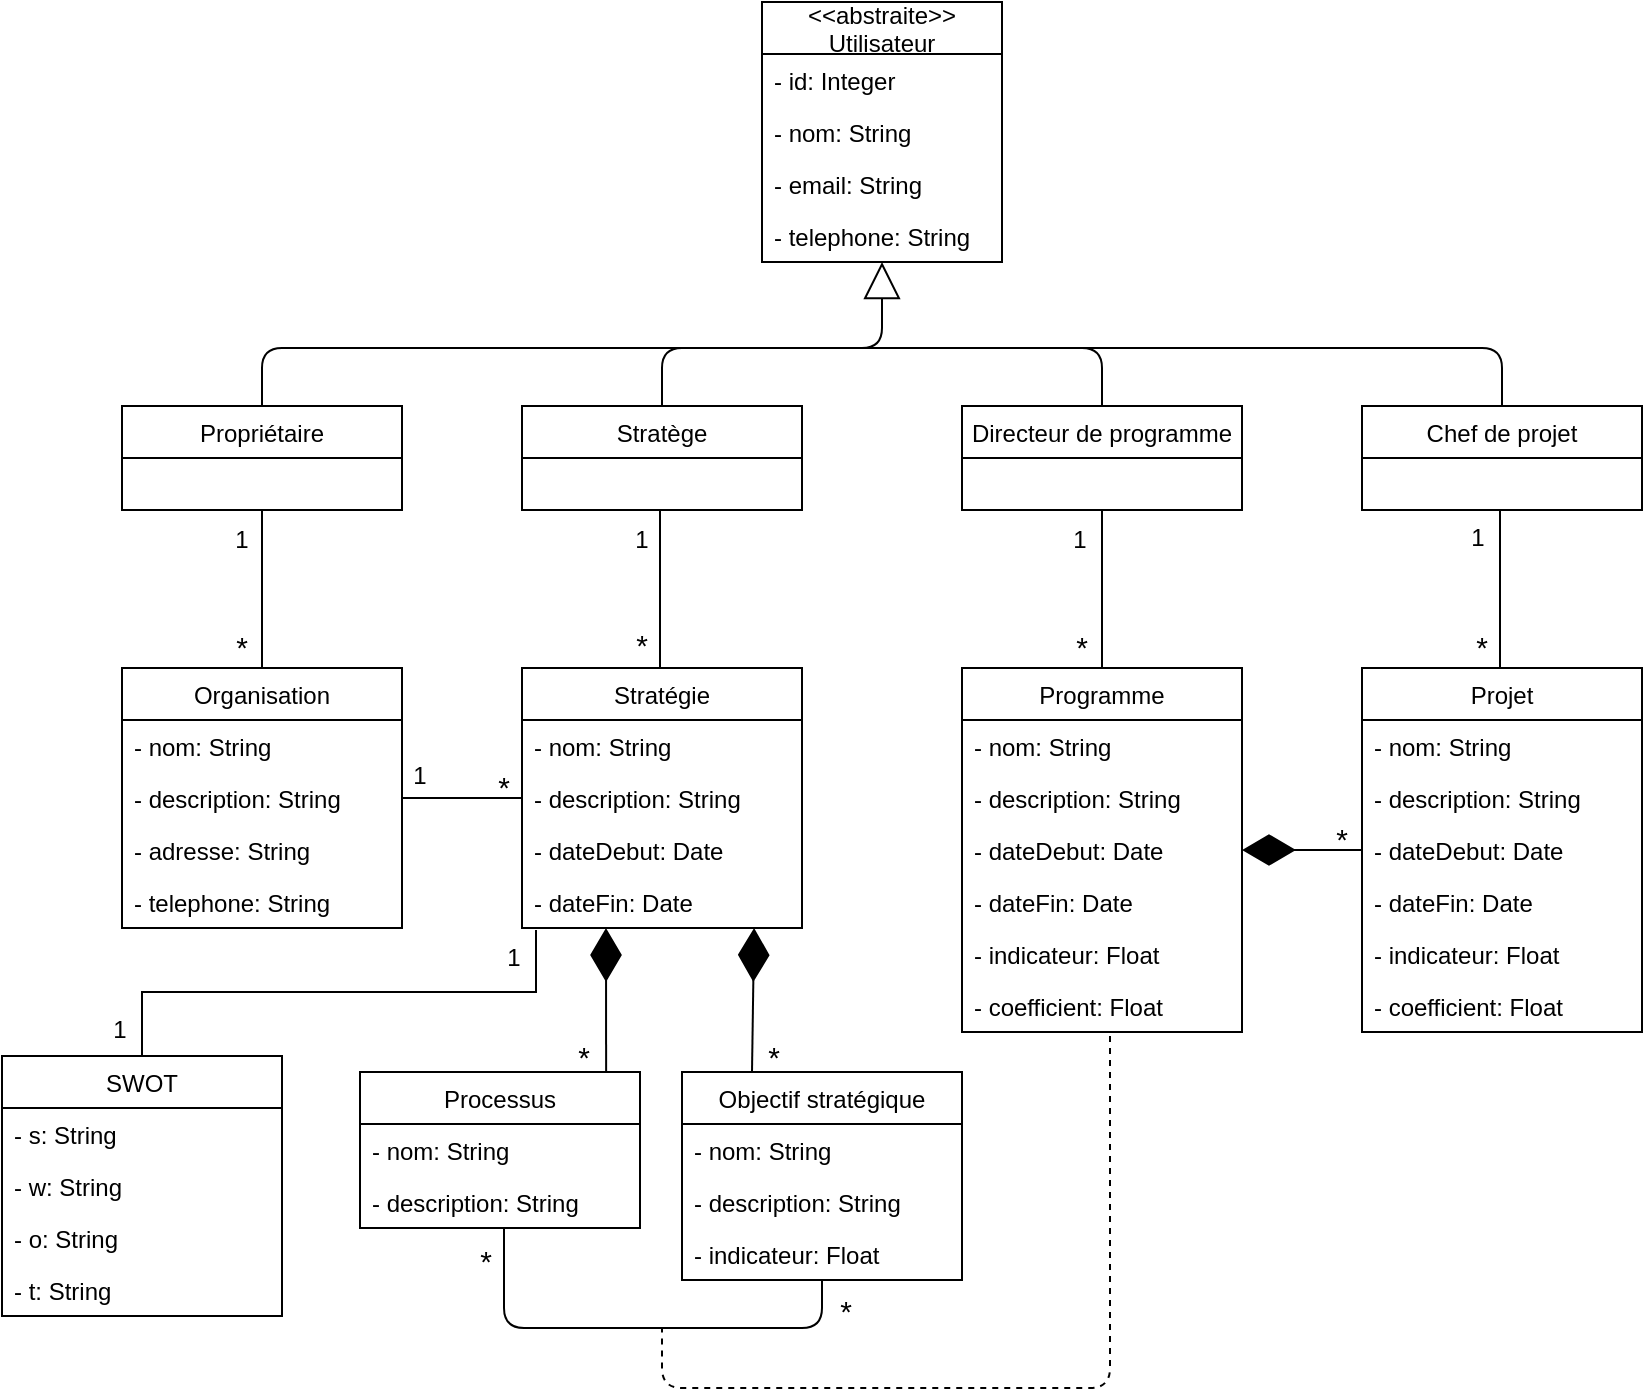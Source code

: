 <mxfile version="10.6.7" type="device"><diagram name="Page-1" id="929967ad-93f9-6ef4-fab6-5d389245f69c"><mxGraphModel dx="1398" dy="811" grid="1" gridSize="10" guides="1" tooltips="1" connect="1" arrows="1" fold="1" page="1" pageScale="1.5" pageWidth="1169" pageHeight="826" background="none" math="0" shadow="0"><root><mxCell id="0" style=";html=1;"/><mxCell id="1" style=";html=1;" parent="0"/><mxCell id="4DqlRqxjPxfYeF8jsNYC-2" value="&lt;&lt;abstraite&gt;&gt;&#xA;Utilisateur" style="swimlane;fontStyle=0;childLayout=stackLayout;horizontal=1;startSize=26;fillColor=none;horizontalStack=0;resizeParent=1;resizeParentMax=0;resizeLast=0;collapsible=1;marginBottom=0;align=center;" parent="1" vertex="1"><mxGeometry x="580" y="247" width="120" height="130" as="geometry"><mxRectangle x="570" y="280" width="160" height="26" as="alternateBounds"/></mxGeometry></mxCell><mxCell id="4DqlRqxjPxfYeF8jsNYC-3" value="- id: Integer" style="text;strokeColor=none;fillColor=none;align=left;verticalAlign=middle;spacingLeft=4;spacingRight=4;overflow=hidden;rotatable=0;points=[[0,0.5],[1,0.5]];portConstraint=eastwest;" parent="4DqlRqxjPxfYeF8jsNYC-2" vertex="1"><mxGeometry y="26" width="120" height="26" as="geometry"/></mxCell><mxCell id="4DqlRqxjPxfYeF8jsNYC-8" value="- nom: String" style="text;strokeColor=none;fillColor=none;align=left;verticalAlign=middle;spacingLeft=4;spacingRight=4;overflow=hidden;rotatable=0;points=[[0,0.5],[1,0.5]];portConstraint=eastwest;" parent="4DqlRqxjPxfYeF8jsNYC-2" vertex="1"><mxGeometry y="52" width="120" height="26" as="geometry"/></mxCell><mxCell id="4DqlRqxjPxfYeF8jsNYC-9" value="- email: String" style="text;strokeColor=none;fillColor=none;align=left;verticalAlign=middle;spacingLeft=4;spacingRight=4;overflow=hidden;rotatable=0;points=[[0,0.5],[1,0.5]];portConstraint=eastwest;" parent="4DqlRqxjPxfYeF8jsNYC-2" vertex="1"><mxGeometry y="78" width="120" height="26" as="geometry"/></mxCell><mxCell id="4DqlRqxjPxfYeF8jsNYC-41" value="- telephone: String" style="text;strokeColor=none;fillColor=none;align=left;verticalAlign=middle;spacingLeft=4;spacingRight=4;overflow=hidden;rotatable=0;points=[[0,0.5],[1,0.5]];portConstraint=eastwest;" parent="4DqlRqxjPxfYeF8jsNYC-2" vertex="1"><mxGeometry y="104" width="120" height="26" as="geometry"/></mxCell><mxCell id="4DqlRqxjPxfYeF8jsNYC-11" value="Propriétaire" style="swimlane;fontStyle=0;childLayout=stackLayout;horizontal=1;startSize=26;fillColor=none;horizontalStack=0;resizeParent=1;resizeParentMax=0;resizeLast=0;collapsible=1;marginBottom=0;" parent="1" vertex="1"><mxGeometry x="260" y="449" width="140" height="52" as="geometry"/></mxCell><mxCell id="4DqlRqxjPxfYeF8jsNYC-15" value="Stratège" style="swimlane;fontStyle=0;childLayout=stackLayout;horizontal=1;startSize=26;fillColor=none;horizontalStack=0;resizeParent=1;resizeParentMax=0;resizeLast=0;collapsible=1;marginBottom=0;" parent="1" vertex="1"><mxGeometry x="460" y="449" width="140" height="52" as="geometry"><mxRectangle x="460" y="449" width="80" height="26" as="alternateBounds"/></mxGeometry></mxCell><mxCell id="4DqlRqxjPxfYeF8jsNYC-23" value="Chef de projet" style="swimlane;fontStyle=0;childLayout=stackLayout;horizontal=1;startSize=26;fillColor=none;horizontalStack=0;resizeParent=1;resizeParentMax=0;resizeLast=0;collapsible=1;marginBottom=0;" parent="1" vertex="1"><mxGeometry x="880" y="449" width="140" height="52" as="geometry"/></mxCell><mxCell id="4DqlRqxjPxfYeF8jsNYC-19" value="Directeur de programme" style="swimlane;fontStyle=0;childLayout=stackLayout;horizontal=1;startSize=26;fillColor=none;horizontalStack=0;resizeParent=1;resizeParentMax=0;resizeLast=0;collapsible=1;marginBottom=0;" parent="1" vertex="1"><mxGeometry x="680" y="449" width="140" height="52" as="geometry"/></mxCell><mxCell id="4DqlRqxjPxfYeF8jsNYC-27" value="" style="endArrow=block;endSize=16;endFill=0;html=1;exitX=0.5;exitY=0;exitDx=0;exitDy=0;entryX=0.5;entryY=1;entryDx=0;entryDy=0;" parent="1" source="4DqlRqxjPxfYeF8jsNYC-11" target="4DqlRqxjPxfYeF8jsNYC-2" edge="1"><mxGeometry width="160" relative="1" as="geometry"><mxPoint x="310" y="400" as="sourcePoint"/><mxPoint x="330" y="410" as="targetPoint"/><Array as="points"><mxPoint x="330" y="420"/><mxPoint x="640" y="420"/></Array></mxGeometry></mxCell><mxCell id="4DqlRqxjPxfYeF8jsNYC-29" value="" style="endArrow=none;html=1;exitX=0.5;exitY=0;exitDx=0;exitDy=0;" parent="1" source="4DqlRqxjPxfYeF8jsNYC-15" edge="1"><mxGeometry width="50" height="50" relative="1" as="geometry"><mxPoint x="500" y="409" as="sourcePoint"/><mxPoint x="600" y="420" as="targetPoint"/><Array as="points"><mxPoint x="530" y="420"/></Array></mxGeometry></mxCell><mxCell id="4DqlRqxjPxfYeF8jsNYC-33" value="" style="endArrow=none;html=1;exitX=0.5;exitY=0;exitDx=0;exitDy=0;" parent="1" source="4DqlRqxjPxfYeF8jsNYC-19" edge="1"><mxGeometry width="50" height="50" relative="1" as="geometry"><mxPoint x="750" y="430" as="sourcePoint"/><mxPoint x="590" y="420" as="targetPoint"/><Array as="points"><mxPoint x="750" y="420"/></Array></mxGeometry></mxCell><mxCell id="4DqlRqxjPxfYeF8jsNYC-34" value="" style="endArrow=none;html=1;exitX=0.5;exitY=0;exitDx=0;exitDy=0;" parent="1" source="4DqlRqxjPxfYeF8jsNYC-23" edge="1"><mxGeometry width="50" height="50" relative="1" as="geometry"><mxPoint x="890" y="421" as="sourcePoint"/><mxPoint x="720" y="420" as="targetPoint"/><Array as="points"><mxPoint x="950" y="420"/></Array></mxGeometry></mxCell><mxCell id="4DqlRqxjPxfYeF8jsNYC-35" value="Organisation" style="swimlane;fontStyle=0;childLayout=stackLayout;horizontal=1;startSize=26;fillColor=none;horizontalStack=0;resizeParent=1;resizeParentMax=0;resizeLast=0;collapsible=1;marginBottom=0;align=center;" parent="1" vertex="1"><mxGeometry x="260" y="580" width="140" height="130" as="geometry"/></mxCell><mxCell id="4DqlRqxjPxfYeF8jsNYC-36" value="- nom: String" style="text;strokeColor=none;fillColor=none;align=left;verticalAlign=top;spacingLeft=4;spacingRight=4;overflow=hidden;rotatable=0;points=[[0,0.5],[1,0.5]];portConstraint=eastwest;" parent="4DqlRqxjPxfYeF8jsNYC-35" vertex="1"><mxGeometry y="26" width="140" height="26" as="geometry"/></mxCell><mxCell id="4DqlRqxjPxfYeF8jsNYC-39" value="- description: String" style="text;strokeColor=none;fillColor=none;align=left;verticalAlign=top;spacingLeft=4;spacingRight=4;overflow=hidden;rotatable=0;points=[[0,0.5],[1,0.5]];portConstraint=eastwest;" parent="4DqlRqxjPxfYeF8jsNYC-35" vertex="1"><mxGeometry y="52" width="140" height="26" as="geometry"/></mxCell><mxCell id="4DqlRqxjPxfYeF8jsNYC-40" value="- adresse: String" style="text;strokeColor=none;fillColor=none;align=left;verticalAlign=top;spacingLeft=4;spacingRight=4;overflow=hidden;rotatable=0;points=[[0,0.5],[1,0.5]];portConstraint=eastwest;" parent="4DqlRqxjPxfYeF8jsNYC-35" vertex="1"><mxGeometry y="78" width="140" height="26" as="geometry"/></mxCell><mxCell id="4DqlRqxjPxfYeF8jsNYC-42" value="- telephone: String" style="text;strokeColor=none;fillColor=none;align=left;verticalAlign=top;spacingLeft=4;spacingRight=4;overflow=hidden;rotatable=0;points=[[0,0.5],[1,0.5]];portConstraint=eastwest;" parent="4DqlRqxjPxfYeF8jsNYC-35" vertex="1"><mxGeometry y="104" width="140" height="26" as="geometry"/></mxCell><mxCell id="4DqlRqxjPxfYeF8jsNYC-43" value="Stratégie" style="swimlane;fontStyle=0;childLayout=stackLayout;horizontal=1;startSize=26;fillColor=none;horizontalStack=0;resizeParent=1;resizeParentMax=0;resizeLast=0;collapsible=1;marginBottom=0;align=center;" parent="1" vertex="1"><mxGeometry x="460" y="580" width="140" height="130" as="geometry"/></mxCell><mxCell id="4DqlRqxjPxfYeF8jsNYC-44" value="- nom: String" style="text;strokeColor=none;fillColor=none;align=left;verticalAlign=top;spacingLeft=4;spacingRight=4;overflow=hidden;rotatable=0;points=[[0,0.5],[1,0.5]];portConstraint=eastwest;" parent="4DqlRqxjPxfYeF8jsNYC-43" vertex="1"><mxGeometry y="26" width="140" height="26" as="geometry"/></mxCell><mxCell id="4DqlRqxjPxfYeF8jsNYC-45" value="- description: String" style="text;strokeColor=none;fillColor=none;align=left;verticalAlign=top;spacingLeft=4;spacingRight=4;overflow=hidden;rotatable=0;points=[[0,0.5],[1,0.5]];portConstraint=eastwest;" parent="4DqlRqxjPxfYeF8jsNYC-43" vertex="1"><mxGeometry y="52" width="140" height="26" as="geometry"/></mxCell><mxCell id="4DqlRqxjPxfYeF8jsNYC-46" value="- dateDebut: Date" style="text;strokeColor=none;fillColor=none;align=left;verticalAlign=top;spacingLeft=4;spacingRight=4;overflow=hidden;rotatable=0;points=[[0,0.5],[1,0.5]];portConstraint=eastwest;" parent="4DqlRqxjPxfYeF8jsNYC-43" vertex="1"><mxGeometry y="78" width="140" height="26" as="geometry"/></mxCell><mxCell id="cs_Dl6TsLXouC2UYRG9l-1" value="- dateFin: Date" style="text;strokeColor=none;fillColor=none;align=left;verticalAlign=top;spacingLeft=4;spacingRight=4;overflow=hidden;rotatable=0;points=[[0,0.5],[1,0.5]];portConstraint=eastwest;" vertex="1" parent="4DqlRqxjPxfYeF8jsNYC-43"><mxGeometry y="104" width="140" height="26" as="geometry"/></mxCell><mxCell id="4DqlRqxjPxfYeF8jsNYC-48" value="Programme" style="swimlane;fontStyle=0;childLayout=stackLayout;horizontal=1;startSize=26;fillColor=none;horizontalStack=0;resizeParent=1;resizeParentMax=0;resizeLast=0;collapsible=1;marginBottom=0;align=center;" parent="1" vertex="1"><mxGeometry x="680" y="580" width="140" height="182" as="geometry"/></mxCell><mxCell id="4DqlRqxjPxfYeF8jsNYC-49" value="- nom: String" style="text;strokeColor=none;fillColor=none;align=left;verticalAlign=top;spacingLeft=4;spacingRight=4;overflow=hidden;rotatable=0;points=[[0,0.5],[1,0.5]];portConstraint=eastwest;" parent="4DqlRqxjPxfYeF8jsNYC-48" vertex="1"><mxGeometry y="26" width="140" height="26" as="geometry"/></mxCell><mxCell id="4DqlRqxjPxfYeF8jsNYC-50" value="- description: String" style="text;strokeColor=none;fillColor=none;align=left;verticalAlign=top;spacingLeft=4;spacingRight=4;overflow=hidden;rotatable=0;points=[[0,0.5],[1,0.5]];portConstraint=eastwest;" parent="4DqlRqxjPxfYeF8jsNYC-48" vertex="1"><mxGeometry y="52" width="140" height="26" as="geometry"/></mxCell><mxCell id="4DqlRqxjPxfYeF8jsNYC-51" value="- dateDebut: Date" style="text;strokeColor=none;fillColor=none;align=left;verticalAlign=top;spacingLeft=4;spacingRight=4;overflow=hidden;rotatable=0;points=[[0,0.5],[1,0.5]];portConstraint=eastwest;" parent="4DqlRqxjPxfYeF8jsNYC-48" vertex="1"><mxGeometry y="78" width="140" height="26" as="geometry"/></mxCell><mxCell id="4DqlRqxjPxfYeF8jsNYC-52" value="- dateFin: Date" style="text;strokeColor=none;fillColor=none;align=left;verticalAlign=top;spacingLeft=4;spacingRight=4;overflow=hidden;rotatable=0;points=[[0,0.5],[1,0.5]];portConstraint=eastwest;" parent="4DqlRqxjPxfYeF8jsNYC-48" vertex="1"><mxGeometry y="104" width="140" height="26" as="geometry"/></mxCell><mxCell id="4DqlRqxjPxfYeF8jsNYC-53" value="- indicateur: Float" style="text;strokeColor=none;fillColor=none;align=left;verticalAlign=top;spacingLeft=4;spacingRight=4;overflow=hidden;rotatable=0;points=[[0,0.5],[1,0.5]];portConstraint=eastwest;" parent="4DqlRqxjPxfYeF8jsNYC-48" vertex="1"><mxGeometry y="130" width="140" height="26" as="geometry"/></mxCell><mxCell id="4DqlRqxjPxfYeF8jsNYC-54" value="- coefficient: Float" style="text;strokeColor=none;fillColor=none;align=left;verticalAlign=top;spacingLeft=4;spacingRight=4;overflow=hidden;rotatable=0;points=[[0,0.5],[1,0.5]];portConstraint=eastwest;" parent="4DqlRqxjPxfYeF8jsNYC-48" vertex="1"><mxGeometry y="156" width="140" height="26" as="geometry"/></mxCell><mxCell id="4DqlRqxjPxfYeF8jsNYC-55" value="Projet" style="swimlane;fontStyle=0;childLayout=stackLayout;horizontal=1;startSize=26;fillColor=none;horizontalStack=0;resizeParent=1;resizeParentMax=0;resizeLast=0;collapsible=1;marginBottom=0;align=center;" parent="1" vertex="1"><mxGeometry x="880" y="580" width="140" height="182" as="geometry"/></mxCell><mxCell id="4DqlRqxjPxfYeF8jsNYC-56" value="- nom: String" style="text;strokeColor=none;fillColor=none;align=left;verticalAlign=top;spacingLeft=4;spacingRight=4;overflow=hidden;rotatable=0;points=[[0,0.5],[1,0.5]];portConstraint=eastwest;" parent="4DqlRqxjPxfYeF8jsNYC-55" vertex="1"><mxGeometry y="26" width="140" height="26" as="geometry"/></mxCell><mxCell id="4DqlRqxjPxfYeF8jsNYC-57" value="- description: String" style="text;strokeColor=none;fillColor=none;align=left;verticalAlign=top;spacingLeft=4;spacingRight=4;overflow=hidden;rotatable=0;points=[[0,0.5],[1,0.5]];portConstraint=eastwest;" parent="4DqlRqxjPxfYeF8jsNYC-55" vertex="1"><mxGeometry y="52" width="140" height="26" as="geometry"/></mxCell><mxCell id="4DqlRqxjPxfYeF8jsNYC-58" value="- dateDebut: Date" style="text;strokeColor=none;fillColor=none;align=left;verticalAlign=top;spacingLeft=4;spacingRight=4;overflow=hidden;rotatable=0;points=[[0,0.5],[1,0.5]];portConstraint=eastwest;" parent="4DqlRqxjPxfYeF8jsNYC-55" vertex="1"><mxGeometry y="78" width="140" height="26" as="geometry"/></mxCell><mxCell id="4DqlRqxjPxfYeF8jsNYC-59" value="- dateFin: Date" style="text;strokeColor=none;fillColor=none;align=left;verticalAlign=top;spacingLeft=4;spacingRight=4;overflow=hidden;rotatable=0;points=[[0,0.5],[1,0.5]];portConstraint=eastwest;" parent="4DqlRqxjPxfYeF8jsNYC-55" vertex="1"><mxGeometry y="104" width="140" height="26" as="geometry"/></mxCell><mxCell id="4DqlRqxjPxfYeF8jsNYC-60" value="- indicateur: Float" style="text;strokeColor=none;fillColor=none;align=left;verticalAlign=top;spacingLeft=4;spacingRight=4;overflow=hidden;rotatable=0;points=[[0,0.5],[1,0.5]];portConstraint=eastwest;" parent="4DqlRqxjPxfYeF8jsNYC-55" vertex="1"><mxGeometry y="130" width="140" height="26" as="geometry"/></mxCell><mxCell id="4DqlRqxjPxfYeF8jsNYC-61" value="- coefficient: Float" style="text;strokeColor=none;fillColor=none;align=left;verticalAlign=top;spacingLeft=4;spacingRight=4;overflow=hidden;rotatable=0;points=[[0,0.5],[1,0.5]];portConstraint=eastwest;" parent="4DqlRqxjPxfYeF8jsNYC-55" vertex="1"><mxGeometry y="156" width="140" height="26" as="geometry"/></mxCell><mxCell id="4DqlRqxjPxfYeF8jsNYC-62" value="Objectif stratégique" style="swimlane;fontStyle=0;childLayout=stackLayout;horizontal=1;startSize=26;fillColor=none;horizontalStack=0;resizeParent=1;resizeParentMax=0;resizeLast=0;collapsible=1;marginBottom=0;align=center;" parent="1" vertex="1"><mxGeometry x="540" y="782" width="140" height="104" as="geometry"/></mxCell><mxCell id="4DqlRqxjPxfYeF8jsNYC-63" value="- nom: String" style="text;strokeColor=none;fillColor=none;align=left;verticalAlign=top;spacingLeft=4;spacingRight=4;overflow=hidden;rotatable=0;points=[[0,0.5],[1,0.5]];portConstraint=eastwest;" parent="4DqlRqxjPxfYeF8jsNYC-62" vertex="1"><mxGeometry y="26" width="140" height="26" as="geometry"/></mxCell><mxCell id="4DqlRqxjPxfYeF8jsNYC-64" value="- description: String" style="text;strokeColor=none;fillColor=none;align=left;verticalAlign=top;spacingLeft=4;spacingRight=4;overflow=hidden;rotatable=0;points=[[0,0.5],[1,0.5]];portConstraint=eastwest;" parent="4DqlRqxjPxfYeF8jsNYC-62" vertex="1"><mxGeometry y="52" width="140" height="26" as="geometry"/></mxCell><mxCell id="4DqlRqxjPxfYeF8jsNYC-67" value="- indicateur: Float" style="text;strokeColor=none;fillColor=none;align=left;verticalAlign=top;spacingLeft=4;spacingRight=4;overflow=hidden;rotatable=0;points=[[0,0.5],[1,0.5]];portConstraint=eastwest;" parent="4DqlRqxjPxfYeF8jsNYC-62" vertex="1"><mxGeometry y="78" width="140" height="26" as="geometry"/></mxCell><mxCell id="4DqlRqxjPxfYeF8jsNYC-69" value="Processus" style="swimlane;fontStyle=0;childLayout=stackLayout;horizontal=1;startSize=26;fillColor=none;horizontalStack=0;resizeParent=1;resizeParentMax=0;resizeLast=0;collapsible=1;marginBottom=0;align=center;" parent="1" vertex="1"><mxGeometry x="379" y="782" width="140" height="78" as="geometry"/></mxCell><mxCell id="4DqlRqxjPxfYeF8jsNYC-70" value="- nom: String" style="text;strokeColor=none;fillColor=none;align=left;verticalAlign=top;spacingLeft=4;spacingRight=4;overflow=hidden;rotatable=0;points=[[0,0.5],[1,0.5]];portConstraint=eastwest;" parent="4DqlRqxjPxfYeF8jsNYC-69" vertex="1"><mxGeometry y="26" width="140" height="26" as="geometry"/></mxCell><mxCell id="4DqlRqxjPxfYeF8jsNYC-71" value="- description: String" style="text;strokeColor=none;fillColor=none;align=left;verticalAlign=top;spacingLeft=4;spacingRight=4;overflow=hidden;rotatable=0;points=[[0,0.5],[1,0.5]];portConstraint=eastwest;" parent="4DqlRqxjPxfYeF8jsNYC-69" vertex="1"><mxGeometry y="52" width="140" height="26" as="geometry"/></mxCell><mxCell id="4DqlRqxjPxfYeF8jsNYC-75" value="" style="endArrow=diamondThin;endFill=1;endSize=24;html=1;exitX=0.879;exitY=0;exitDx=0;exitDy=0;exitPerimeter=0;entryX=0.3;entryY=1;entryDx=0;entryDy=0;entryPerimeter=0;" parent="1" source="4DqlRqxjPxfYeF8jsNYC-69" target="cs_Dl6TsLXouC2UYRG9l-1" edge="1"><mxGeometry width="160" relative="1" as="geometry"><mxPoint x="120" y="910" as="sourcePoint"/><mxPoint x="487" y="710" as="targetPoint"/></mxGeometry></mxCell><mxCell id="4DqlRqxjPxfYeF8jsNYC-76" value="" style="endArrow=diamondThin;endFill=1;endSize=24;html=1;exitX=0.25;exitY=0;exitDx=0;exitDy=0;entryX=0.829;entryY=1;entryDx=0;entryDy=0;entryPerimeter=0;" parent="1" source="4DqlRqxjPxfYeF8jsNYC-62" target="cs_Dl6TsLXouC2UYRG9l-1" edge="1"><mxGeometry width="160" relative="1" as="geometry"><mxPoint x="551" y="781.5" as="sourcePoint"/><mxPoint x="574" y="713" as="targetPoint"/></mxGeometry></mxCell><mxCell id="4DqlRqxjPxfYeF8jsNYC-77" value="" style="endArrow=none;html=1;edgeStyle=orthogonalEdgeStyle;exitX=0.5;exitY=1;exitDx=0;exitDy=0;entryX=0.5;entryY=0;entryDx=0;entryDy=0;" parent="1" source="4DqlRqxjPxfYeF8jsNYC-11" target="4DqlRqxjPxfYeF8jsNYC-35" edge="1"><mxGeometry relative="1" as="geometry"><mxPoint x="120" y="900" as="sourcePoint"/><mxPoint x="330" y="570" as="targetPoint"/></mxGeometry></mxCell><mxCell id="4DqlRqxjPxfYeF8jsNYC-78" value="" style="resizable=0;html=1;align=left;verticalAlign=bottom;labelBackgroundColor=#ffffff;fontSize=10;" parent="4DqlRqxjPxfYeF8jsNYC-77" connectable="0" vertex="1"><mxGeometry x="-1" relative="1" as="geometry"/></mxCell><mxCell id="4DqlRqxjPxfYeF8jsNYC-79" value="" style="resizable=0;html=1;align=right;verticalAlign=bottom;labelBackgroundColor=#ffffff;fontSize=10;" parent="4DqlRqxjPxfYeF8jsNYC-77" connectable="0" vertex="1"><mxGeometry x="1" relative="1" as="geometry"/></mxCell><mxCell id="4DqlRqxjPxfYeF8jsNYC-80" value="" style="endArrow=none;html=1;edgeStyle=orthogonalEdgeStyle;exitX=0.5;exitY=1;exitDx=0;exitDy=0;entryX=0.5;entryY=0;entryDx=0;entryDy=0;" parent="1" edge="1"><mxGeometry relative="1" as="geometry"><mxPoint x="529" y="501" as="sourcePoint"/><mxPoint x="529" y="580" as="targetPoint"/></mxGeometry></mxCell><mxCell id="4DqlRqxjPxfYeF8jsNYC-81" value="" style="resizable=0;html=1;align=left;verticalAlign=bottom;labelBackgroundColor=#ffffff;fontSize=10;" parent="4DqlRqxjPxfYeF8jsNYC-80" connectable="0" vertex="1"><mxGeometry x="-1" relative="1" as="geometry"/></mxCell><mxCell id="4DqlRqxjPxfYeF8jsNYC-82" value="" style="resizable=0;html=1;align=right;verticalAlign=bottom;labelBackgroundColor=#ffffff;fontSize=10;" parent="4DqlRqxjPxfYeF8jsNYC-80" connectable="0" vertex="1"><mxGeometry x="1" relative="1" as="geometry"/></mxCell><mxCell id="4DqlRqxjPxfYeF8jsNYC-83" value="" style="endArrow=none;html=1;edgeStyle=orthogonalEdgeStyle;exitX=0.5;exitY=1;exitDx=0;exitDy=0;entryX=0.5;entryY=0;entryDx=0;entryDy=0;" parent="1" edge="1"><mxGeometry relative="1" as="geometry"><mxPoint x="750" y="501" as="sourcePoint"/><mxPoint x="750" y="580" as="targetPoint"/></mxGeometry></mxCell><mxCell id="4DqlRqxjPxfYeF8jsNYC-84" value="" style="resizable=0;html=1;align=left;verticalAlign=bottom;labelBackgroundColor=#ffffff;fontSize=10;" parent="4DqlRqxjPxfYeF8jsNYC-83" connectable="0" vertex="1"><mxGeometry x="-1" relative="1" as="geometry"/></mxCell><mxCell id="4DqlRqxjPxfYeF8jsNYC-85" value="" style="resizable=0;html=1;align=right;verticalAlign=bottom;labelBackgroundColor=#ffffff;fontSize=10;" parent="4DqlRqxjPxfYeF8jsNYC-83" connectable="0" vertex="1"><mxGeometry x="1" relative="1" as="geometry"/></mxCell><mxCell id="4DqlRqxjPxfYeF8jsNYC-86" value="" style="endArrow=none;html=1;edgeStyle=orthogonalEdgeStyle;exitX=0.5;exitY=1;exitDx=0;exitDy=0;entryX=0.5;entryY=0;entryDx=0;entryDy=0;" parent="1" edge="1"><mxGeometry relative="1" as="geometry"><mxPoint x="949" y="501" as="sourcePoint"/><mxPoint x="949" y="580" as="targetPoint"/></mxGeometry></mxCell><mxCell id="4DqlRqxjPxfYeF8jsNYC-87" value="" style="resizable=0;html=1;align=left;verticalAlign=bottom;labelBackgroundColor=#ffffff;fontSize=10;" parent="4DqlRqxjPxfYeF8jsNYC-86" connectable="0" vertex="1"><mxGeometry x="-1" relative="1" as="geometry"/></mxCell><mxCell id="4DqlRqxjPxfYeF8jsNYC-88" value="" style="resizable=0;html=1;align=right;verticalAlign=bottom;labelBackgroundColor=#ffffff;fontSize=10;" parent="4DqlRqxjPxfYeF8jsNYC-86" connectable="0" vertex="1"><mxGeometry x="1" relative="1" as="geometry"/></mxCell><mxCell id="4DqlRqxjPxfYeF8jsNYC-89" value="" style="endArrow=none;html=1;edgeStyle=orthogonalEdgeStyle;entryX=0.5;entryY=1;entryDx=0;entryDy=0;" parent="1" source="4DqlRqxjPxfYeF8jsNYC-71" target="4DqlRqxjPxfYeF8jsNYC-62" edge="1"><mxGeometry relative="1" as="geometry"><mxPoint x="451" y="886" as="sourcePoint"/><mxPoint x="559" y="610" as="targetPoint"/><Array as="points"><mxPoint x="451" y="910"/><mxPoint x="610" y="910"/></Array></mxGeometry></mxCell><mxCell id="4DqlRqxjPxfYeF8jsNYC-90" value="" style="resizable=0;html=1;align=left;verticalAlign=bottom;labelBackgroundColor=#ffffff;fontSize=10;" parent="4DqlRqxjPxfYeF8jsNYC-89" connectable="0" vertex="1"><mxGeometry x="-1" relative="1" as="geometry"/></mxCell><mxCell id="4DqlRqxjPxfYeF8jsNYC-91" value="" style="resizable=0;html=1;align=right;verticalAlign=bottom;labelBackgroundColor=#ffffff;fontSize=10;" parent="4DqlRqxjPxfYeF8jsNYC-89" connectable="0" vertex="1"><mxGeometry x="1" relative="1" as="geometry"/></mxCell><mxCell id="4DqlRqxjPxfYeF8jsNYC-93" value="" style="endArrow=none;dashed=1;html=1;" parent="1" edge="1"><mxGeometry width="50" height="50" relative="1" as="geometry"><mxPoint x="754" y="764" as="sourcePoint"/><mxPoint x="530" y="910" as="targetPoint"/><Array as="points"><mxPoint x="754" y="940"/><mxPoint x="650" y="940"/><mxPoint x="530" y="940"/></Array></mxGeometry></mxCell><mxCell id="4DqlRqxjPxfYeF8jsNYC-96" value="1" style="text;html=1;strokeColor=none;fillColor=none;align=center;verticalAlign=middle;whiteSpace=wrap;rounded=0;" parent="1" vertex="1"><mxGeometry x="300" y="506" width="40" height="20" as="geometry"/></mxCell><mxCell id="4DqlRqxjPxfYeF8jsNYC-97" value="*" style="text;html=1;strokeColor=none;fillColor=none;align=center;verticalAlign=middle;whiteSpace=wrap;rounded=0;fontSize=15;" parent="1" vertex="1"><mxGeometry x="300" y="559" width="40" height="20" as="geometry"/></mxCell><mxCell id="4DqlRqxjPxfYeF8jsNYC-98" value="1" style="text;html=1;strokeColor=none;fillColor=none;align=center;verticalAlign=middle;whiteSpace=wrap;rounded=0;" parent="1" vertex="1"><mxGeometry x="500" y="506" width="40" height="20" as="geometry"/></mxCell><mxCell id="4DqlRqxjPxfYeF8jsNYC-106" value="*" style="text;html=1;strokeColor=none;fillColor=none;align=center;verticalAlign=middle;whiteSpace=wrap;rounded=0;fontSize=15;" parent="1" vertex="1"><mxGeometry x="500" y="558" width="40" height="20" as="geometry"/></mxCell><mxCell id="4DqlRqxjPxfYeF8jsNYC-107" value="1" style="text;html=1;strokeColor=none;fillColor=none;align=center;verticalAlign=middle;whiteSpace=wrap;rounded=0;" parent="1" vertex="1"><mxGeometry x="719" y="506" width="40" height="20" as="geometry"/></mxCell><mxCell id="4DqlRqxjPxfYeF8jsNYC-108" value="*" style="text;html=1;strokeColor=none;fillColor=none;align=center;verticalAlign=middle;whiteSpace=wrap;rounded=0;fontSize=15;" parent="1" vertex="1"><mxGeometry x="720" y="559" width="40" height="20" as="geometry"/></mxCell><mxCell id="4DqlRqxjPxfYeF8jsNYC-109" value="1" style="text;html=1;strokeColor=none;fillColor=none;align=center;verticalAlign=middle;whiteSpace=wrap;rounded=0;" parent="1" vertex="1"><mxGeometry x="918" y="505" width="40" height="20" as="geometry"/></mxCell><mxCell id="4DqlRqxjPxfYeF8jsNYC-113" value="*" style="text;html=1;strokeColor=none;fillColor=none;align=center;verticalAlign=middle;whiteSpace=wrap;rounded=0;fontSize=15;" parent="1" vertex="1"><mxGeometry x="920" y="559" width="40" height="20" as="geometry"/></mxCell><mxCell id="4DqlRqxjPxfYeF8jsNYC-114" value="" style="endArrow=diamondThin;endFill=1;endSize=24;html=1;exitX=0;exitY=0.5;exitDx=0;exitDy=0;entryX=1;entryY=0.5;entryDx=0;entryDy=0;" parent="1" source="4DqlRqxjPxfYeF8jsNYC-58" target="4DqlRqxjPxfYeF8jsNYC-51" edge="1"><mxGeometry width="160" relative="1" as="geometry"><mxPoint x="849.5" y="857" as="sourcePoint"/><mxPoint x="849.5" y="759" as="targetPoint"/></mxGeometry></mxCell><mxCell id="4DqlRqxjPxfYeF8jsNYC-115" value="*" style="text;html=1;strokeColor=none;fillColor=none;align=center;verticalAlign=middle;whiteSpace=wrap;rounded=0;fontSize=15;" parent="1" vertex="1"><mxGeometry x="850" y="655" width="40" height="20" as="geometry"/></mxCell><mxCell id="4DqlRqxjPxfYeF8jsNYC-116" value="*" style="text;html=1;strokeColor=none;fillColor=none;align=center;verticalAlign=middle;whiteSpace=wrap;rounded=0;fontSize=15;" parent="1" vertex="1"><mxGeometry x="566" y="764" width="40" height="20" as="geometry"/></mxCell><mxCell id="4DqlRqxjPxfYeF8jsNYC-117" value="*" style="text;html=1;strokeColor=none;fillColor=none;align=center;verticalAlign=middle;whiteSpace=wrap;rounded=0;fontSize=15;" parent="1" vertex="1"><mxGeometry x="471" y="764" width="40" height="20" as="geometry"/></mxCell><mxCell id="4DqlRqxjPxfYeF8jsNYC-118" value="*" style="text;html=1;strokeColor=none;fillColor=none;align=center;verticalAlign=middle;whiteSpace=wrap;rounded=0;fontSize=15;" parent="1" vertex="1"><mxGeometry x="431" y="629" width="40" height="20" as="geometry"/></mxCell><mxCell id="4DqlRqxjPxfYeF8jsNYC-119" value="*" style="text;html=1;strokeColor=none;fillColor=none;align=center;verticalAlign=middle;whiteSpace=wrap;rounded=0;fontSize=15;" parent="1" vertex="1"><mxGeometry x="422" y="866" width="40" height="20" as="geometry"/></mxCell><mxCell id="4DqlRqxjPxfYeF8jsNYC-120" value="*" style="text;html=1;strokeColor=none;fillColor=none;align=center;verticalAlign=middle;whiteSpace=wrap;rounded=0;fontSize=15;" parent="1" vertex="1"><mxGeometry x="602" y="891" width="40" height="20" as="geometry"/></mxCell><mxCell id="zbXNND0LwMMKUWKeU_JO-2" style="edgeStyle=orthogonalEdgeStyle;rounded=0;orthogonalLoop=1;jettySize=auto;html=1;entryX=1;entryY=0.5;entryDx=0;entryDy=0;endArrow=none;endFill=0;exitX=0;exitY=0.5;exitDx=0;exitDy=0;" parent="1" source="4DqlRqxjPxfYeF8jsNYC-45" target="4DqlRqxjPxfYeF8jsNYC-39" edge="1"><mxGeometry relative="1" as="geometry"><Array as="points"><mxPoint x="430" y="645"/><mxPoint x="430" y="645"/></Array></mxGeometry></mxCell><mxCell id="zbXNND0LwMMKUWKeU_JO-4" value="1" style="text;html=1;strokeColor=none;fillColor=none;align=center;verticalAlign=middle;whiteSpace=wrap;rounded=0;" parent="1" vertex="1"><mxGeometry x="389" y="624" width="40" height="20" as="geometry"/></mxCell><mxCell id="cs_Dl6TsLXouC2UYRG9l-7" style="edgeStyle=orthogonalEdgeStyle;rounded=0;orthogonalLoop=1;jettySize=auto;html=1;entryX=0.05;entryY=1.038;entryDx=0;entryDy=0;entryPerimeter=0;endArrow=none;endFill=0;" edge="1" parent="1" source="cs_Dl6TsLXouC2UYRG9l-2" target="cs_Dl6TsLXouC2UYRG9l-1"><mxGeometry relative="1" as="geometry"><Array as="points"><mxPoint x="270" y="742"/><mxPoint x="467" y="742"/></Array></mxGeometry></mxCell><mxCell id="cs_Dl6TsLXouC2UYRG9l-2" value="SWOT" style="swimlane;fontStyle=0;childLayout=stackLayout;horizontal=1;startSize=26;fillColor=none;horizontalStack=0;resizeParent=1;resizeParentMax=0;resizeLast=0;collapsible=1;marginBottom=0;align=center;" vertex="1" parent="1"><mxGeometry x="200" y="774" width="140" height="130" as="geometry"/></mxCell><mxCell id="cs_Dl6TsLXouC2UYRG9l-3" value="- s: String" style="text;strokeColor=none;fillColor=none;align=left;verticalAlign=top;spacingLeft=4;spacingRight=4;overflow=hidden;rotatable=0;points=[[0,0.5],[1,0.5]];portConstraint=eastwest;" vertex="1" parent="cs_Dl6TsLXouC2UYRG9l-2"><mxGeometry y="26" width="140" height="26" as="geometry"/></mxCell><mxCell id="cs_Dl6TsLXouC2UYRG9l-4" value="- w: String" style="text;strokeColor=none;fillColor=none;align=left;verticalAlign=top;spacingLeft=4;spacingRight=4;overflow=hidden;rotatable=0;points=[[0,0.5],[1,0.5]];portConstraint=eastwest;" vertex="1" parent="cs_Dl6TsLXouC2UYRG9l-2"><mxGeometry y="52" width="140" height="26" as="geometry"/></mxCell><mxCell id="cs_Dl6TsLXouC2UYRG9l-5" value="- o: String" style="text;strokeColor=none;fillColor=none;align=left;verticalAlign=top;spacingLeft=4;spacingRight=4;overflow=hidden;rotatable=0;points=[[0,0.5],[1,0.5]];portConstraint=eastwest;" vertex="1" parent="cs_Dl6TsLXouC2UYRG9l-2"><mxGeometry y="78" width="140" height="26" as="geometry"/></mxCell><mxCell id="cs_Dl6TsLXouC2UYRG9l-6" value="- t: String" style="text;strokeColor=none;fillColor=none;align=left;verticalAlign=top;spacingLeft=4;spacingRight=4;overflow=hidden;rotatable=0;points=[[0,0.5],[1,0.5]];portConstraint=eastwest;" vertex="1" parent="cs_Dl6TsLXouC2UYRG9l-2"><mxGeometry y="104" width="140" height="26" as="geometry"/></mxCell><mxCell id="cs_Dl6TsLXouC2UYRG9l-8" value="1" style="text;html=1;strokeColor=none;fillColor=none;align=center;verticalAlign=middle;whiteSpace=wrap;rounded=0;" vertex="1" parent="1"><mxGeometry x="436" y="715" width="40" height="20" as="geometry"/></mxCell><mxCell id="cs_Dl6TsLXouC2UYRG9l-9" value="1" style="text;html=1;strokeColor=none;fillColor=none;align=center;verticalAlign=middle;whiteSpace=wrap;rounded=0;" vertex="1" parent="1"><mxGeometry x="239" y="751" width="40" height="20" as="geometry"/></mxCell></root></mxGraphModel></diagram></mxfile>